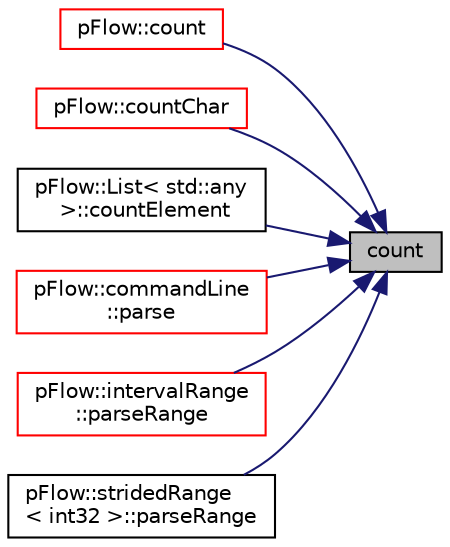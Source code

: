 digraph "count"
{
 // LATEX_PDF_SIZE
  edge [fontname="Helvetica",fontsize="10",labelfontname="Helvetica",labelfontsize="10"];
  node [fontname="Helvetica",fontsize="10",shape=record];
  rankdir="RL";
  Node1 [label="count",height=0.2,width=0.4,color="black", fillcolor="grey75", style="filled", fontcolor="black",tooltip=" "];
  Node1 -> Node2 [dir="back",color="midnightblue",fontsize="10",style="solid",fontname="Helvetica"];
  Node2 [label="pFlow::count",height=0.2,width=0.4,color="red", fillcolor="white", style="filled",URL="$namespacepFlow.html#ab484dde689e0549b38dbaf95068150af",tooltip=" "];
  Node1 -> Node17 [dir="back",color="midnightblue",fontsize="10",style="solid",fontname="Helvetica"];
  Node17 [label="pFlow::countChar",height=0.2,width=0.4,color="red", fillcolor="white", style="filled",URL="$namespacepFlow.html#a70fd022fd4f5be45fe00cf268bc4edad",tooltip="Count numer of chars c in a word."];
  Node1 -> Node27 [dir="back",color="midnightblue",fontsize="10",style="solid",fontname="Helvetica"];
  Node27 [label="pFlow::List\< std::any\l \>::countElement",height=0.2,width=0.4,color="black", fillcolor="white", style="filled",URL="$classpFlow_1_1List.html#a0ae8b5e57e020327db47517eca03cfb7",tooltip=" "];
  Node1 -> Node28 [dir="back",color="midnightblue",fontsize="10",style="solid",fontname="Helvetica"];
  Node28 [label="pFlow::commandLine\l::parse",height=0.2,width=0.4,color="red", fillcolor="white", style="filled",URL="$classpFlow_1_1commandLine.html#af199716992f3f8bb51c89ddcca847062",tooltip=" "];
  Node1 -> Node30 [dir="back",color="midnightblue",fontsize="10",style="solid",fontname="Helvetica"];
  Node30 [label="pFlow::intervalRange\l::parseRange",height=0.2,width=0.4,color="red", fillcolor="white", style="filled",URL="$classpFlow_1_1intervalRange.html#a7ac715f3b53f18c60bd73169fe9be2bc",tooltip=" "];
  Node1 -> Node35 [dir="back",color="midnightblue",fontsize="10",style="solid",fontname="Helvetica"];
  Node35 [label="pFlow::stridedRange\l\< int32 \>::parseRange",height=0.2,width=0.4,color="black", fillcolor="white", style="filled",URL="$classpFlow_1_1stridedRange.html#a862698fba81c111cbfaca5ea0528e5dd",tooltip=" "];
}
